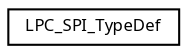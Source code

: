 digraph "Graphical Class Hierarchy"
{
  edge [fontname="Sans",fontsize="8",labelfontname="Sans",labelfontsize="8"];
  node [fontname="Sans",fontsize="8",shape=record];
  rankdir="LR";
  Node1 [label="LPC_SPI_TypeDef",height=0.2,width=0.4,color="black", fillcolor="white", style="filled",URL="$struct_l_p_c___s_p_i___type_def.html",tooltip="Serial Peripheral Interface (SPI) register structure definition. "];
}
